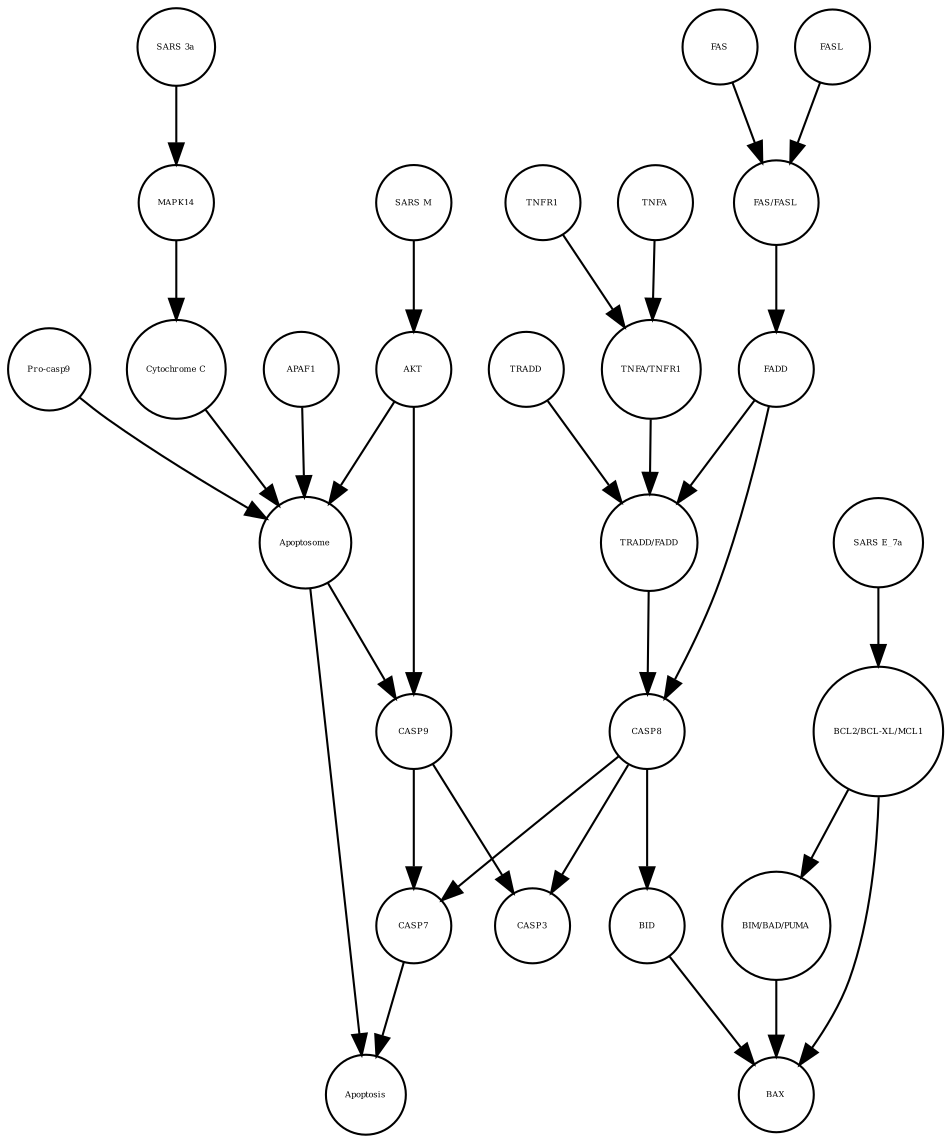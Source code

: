 strict digraph  {
CASP7 [annotation="", bipartite=0, cls=macromolecule, fontsize=4, label=CASP7, shape=circle];
Apoptosis [annotation="", bipartite=0, cls=phenotype, fontsize=4, label=Apoptosis, shape=circle];
Apoptosome [annotation="", bipartite=0, cls=complex, fontsize=4, label=Apoptosome, shape=circle];
BID [annotation="", bipartite=0, cls=macromolecule, fontsize=4, label=BID, shape=circle];
TNFA [annotation="", bipartite=0, cls=macromolecule, fontsize=4, label=TNFA, shape=circle];
"TNFA/TNFR1" [annotation="", bipartite=0, cls=complex, fontsize=4, label="TNFA/TNFR1", shape=circle];
CASP9 [annotation="", bipartite=0, cls=macromolecule, fontsize=4, label=CASP9, shape=circle];
"SARS 3a" [annotation="", bipartite=0, cls=macromolecule, fontsize=4, label="SARS 3a", shape=circle];
"SARS E_7a" [annotation="", bipartite=0, cls=macromolecule, fontsize=4, label="SARS E_7a", shape=circle];
TRADD [annotation="", bipartite=0, cls=macromolecule, fontsize=4, label=TRADD, shape=circle];
"Pro-casp9" [annotation="", bipartite=0, cls=macromolecule, fontsize=4, label="Pro-casp9", shape=circle];
FASL [annotation="", bipartite=0, cls=macromolecule, fontsize=4, label=FASL, shape=circle];
CASP8 [annotation="", bipartite=0, cls=macromolecule, fontsize=4, label=CASP8, shape=circle];
CASP3 [annotation="", bipartite=0, cls=macromolecule, fontsize=4, label=CASP3, shape=circle];
"FAS/FASL" [annotation="", bipartite=0, cls=complex, fontsize=4, label="FAS/FASL", shape=circle];
"SARS M" [annotation="", bipartite=0, cls=macromolecule, fontsize=4, label="SARS M", shape=circle];
"BIM/BAD/PUMA" [annotation="", bipartite=0, cls=complex, fontsize=4, label="BIM/BAD/PUMA", shape=circle];
"Cytochrome C" [annotation="", bipartite=0, cls=macromolecule, fontsize=4, label="Cytochrome C", shape=circle];
AKT [annotation="", bipartite=0, cls=macromolecule, fontsize=4, label=AKT, shape=circle];
TNFR1 [annotation="", bipartite=0, cls=macromolecule, fontsize=4, label=TNFR1, shape=circle];
FAS [annotation="", bipartite=0, cls=macromolecule, fontsize=4, label=FAS, shape=circle];
FADD [annotation="", bipartite=0, cls=macromolecule, fontsize=4, label=FADD, shape=circle];
"TRADD/FADD" [annotation="", bipartite=0, cls=complex, fontsize=4, label="TRADD/FADD", shape=circle];
MAPK14 [annotation="", bipartite=0, cls=macromolecule, fontsize=4, label=MAPK14, shape=circle];
BAX [annotation="", bipartite=0, cls=macromolecule, fontsize=4, label=BAX, shape=circle];
APAF1 [annotation="", bipartite=0, cls=macromolecule, fontsize=4, label=APAF1, shape=circle];
"BCL2/BCL-XL/MCL1" [annotation="", bipartite=0, cls=complex, fontsize=4, label="BCL2/BCL-XL/MCL1", shape=circle];
CASP7 -> Apoptosis  [annotation="", interaction_type=stimulation];
Apoptosome -> Apoptosis  [annotation="", interaction_type=stimulation];
Apoptosome -> CASP9  [annotation="urn_miriam_kegg.pathway_hsa04210", interaction_type=catalysis];
BID -> BAX  [annotation=urn_miriam_pubmed_31226023, interaction_type=catalysis];
TNFA -> "TNFA/TNFR1"  [annotation="", interaction_type=production];
"TNFA/TNFR1" -> "TRADD/FADD"  [annotation="urn_miriam_kegg.pathway_hsa04210", interaction_type=catalysis];
CASP9 -> CASP7  [annotation="urn_miriam_kegg.pathway_hsa04210", interaction_type=catalysis];
CASP9 -> CASP3  [annotation="urn_miriam_kegg.pathway_hsa04210", interaction_type=catalysis];
"SARS 3a" -> MAPK14  [annotation=urn_miriam_pubmed_31226023, interaction_type=catalysis];
"SARS E_7a" -> "BCL2/BCL-XL/MCL1"  [annotation="", interaction_type=inhibition];
TRADD -> "TRADD/FADD"  [annotation="", interaction_type=production];
"Pro-casp9" -> Apoptosome  [annotation="", interaction_type=production];
FASL -> "FAS/FASL"  [annotation="", interaction_type=production];
CASP8 -> CASP7  [annotation="urn_miriam_kegg.pathway_hsa04210", interaction_type=catalysis];
CASP8 -> BID  [annotation="urn_miriam_kegg.pathway_hsa04210", interaction_type=catalysis];
CASP8 -> CASP3  [annotation="urn_miriam_kegg.pathway_hsa04210", interaction_type=catalysis];
"FAS/FASL" -> FADD  [annotation="urn_miriam_kegg.pathway_hsa04210", interaction_type=catalysis];
"SARS M" -> AKT  [annotation=urn_miriam_pubmed_31226023, interaction_type=inhibition];
"BIM/BAD/PUMA" -> BAX  [annotation=urn_miriam_pubmed_31226023, interaction_type=catalysis];
"Cytochrome C" -> Apoptosome  [annotation="", interaction_type=production];
AKT -> Apoptosome  [annotation="urn_miriam_kegg.pathway_hsa04210", interaction_type=inhibition];
AKT -> CASP9  [annotation="urn_miriam_kegg.pathway_hsa04210", interaction_type=inhibition];
TNFR1 -> "TNFA/TNFR1"  [annotation="", interaction_type=production];
FAS -> "FAS/FASL"  [annotation="", interaction_type=production];
FADD -> CASP8  [annotation="urn_miriam_kegg.pathway_hsa04210", interaction_type=catalysis];
FADD -> "TRADD/FADD"  [annotation="", interaction_type=production];
"TRADD/FADD" -> CASP8  [annotation="urn_miriam_kegg.pathway_hsa04210", interaction_type=catalysis];
MAPK14 -> "Cytochrome C"  [annotation="urn_miriam_kegg.pathway_hsa04210|urn_miriam_pubmed_31226023", interaction_type=catalysis];
APAF1 -> Apoptosome  [annotation="", interaction_type=production];
"BCL2/BCL-XL/MCL1" -> BAX  [annotation=urn_miriam_pubmed_31226023, interaction_type=inhibition];
"BCL2/BCL-XL/MCL1" -> "BIM/BAD/PUMA"  [annotation="", interaction_type=inhibition];
}
